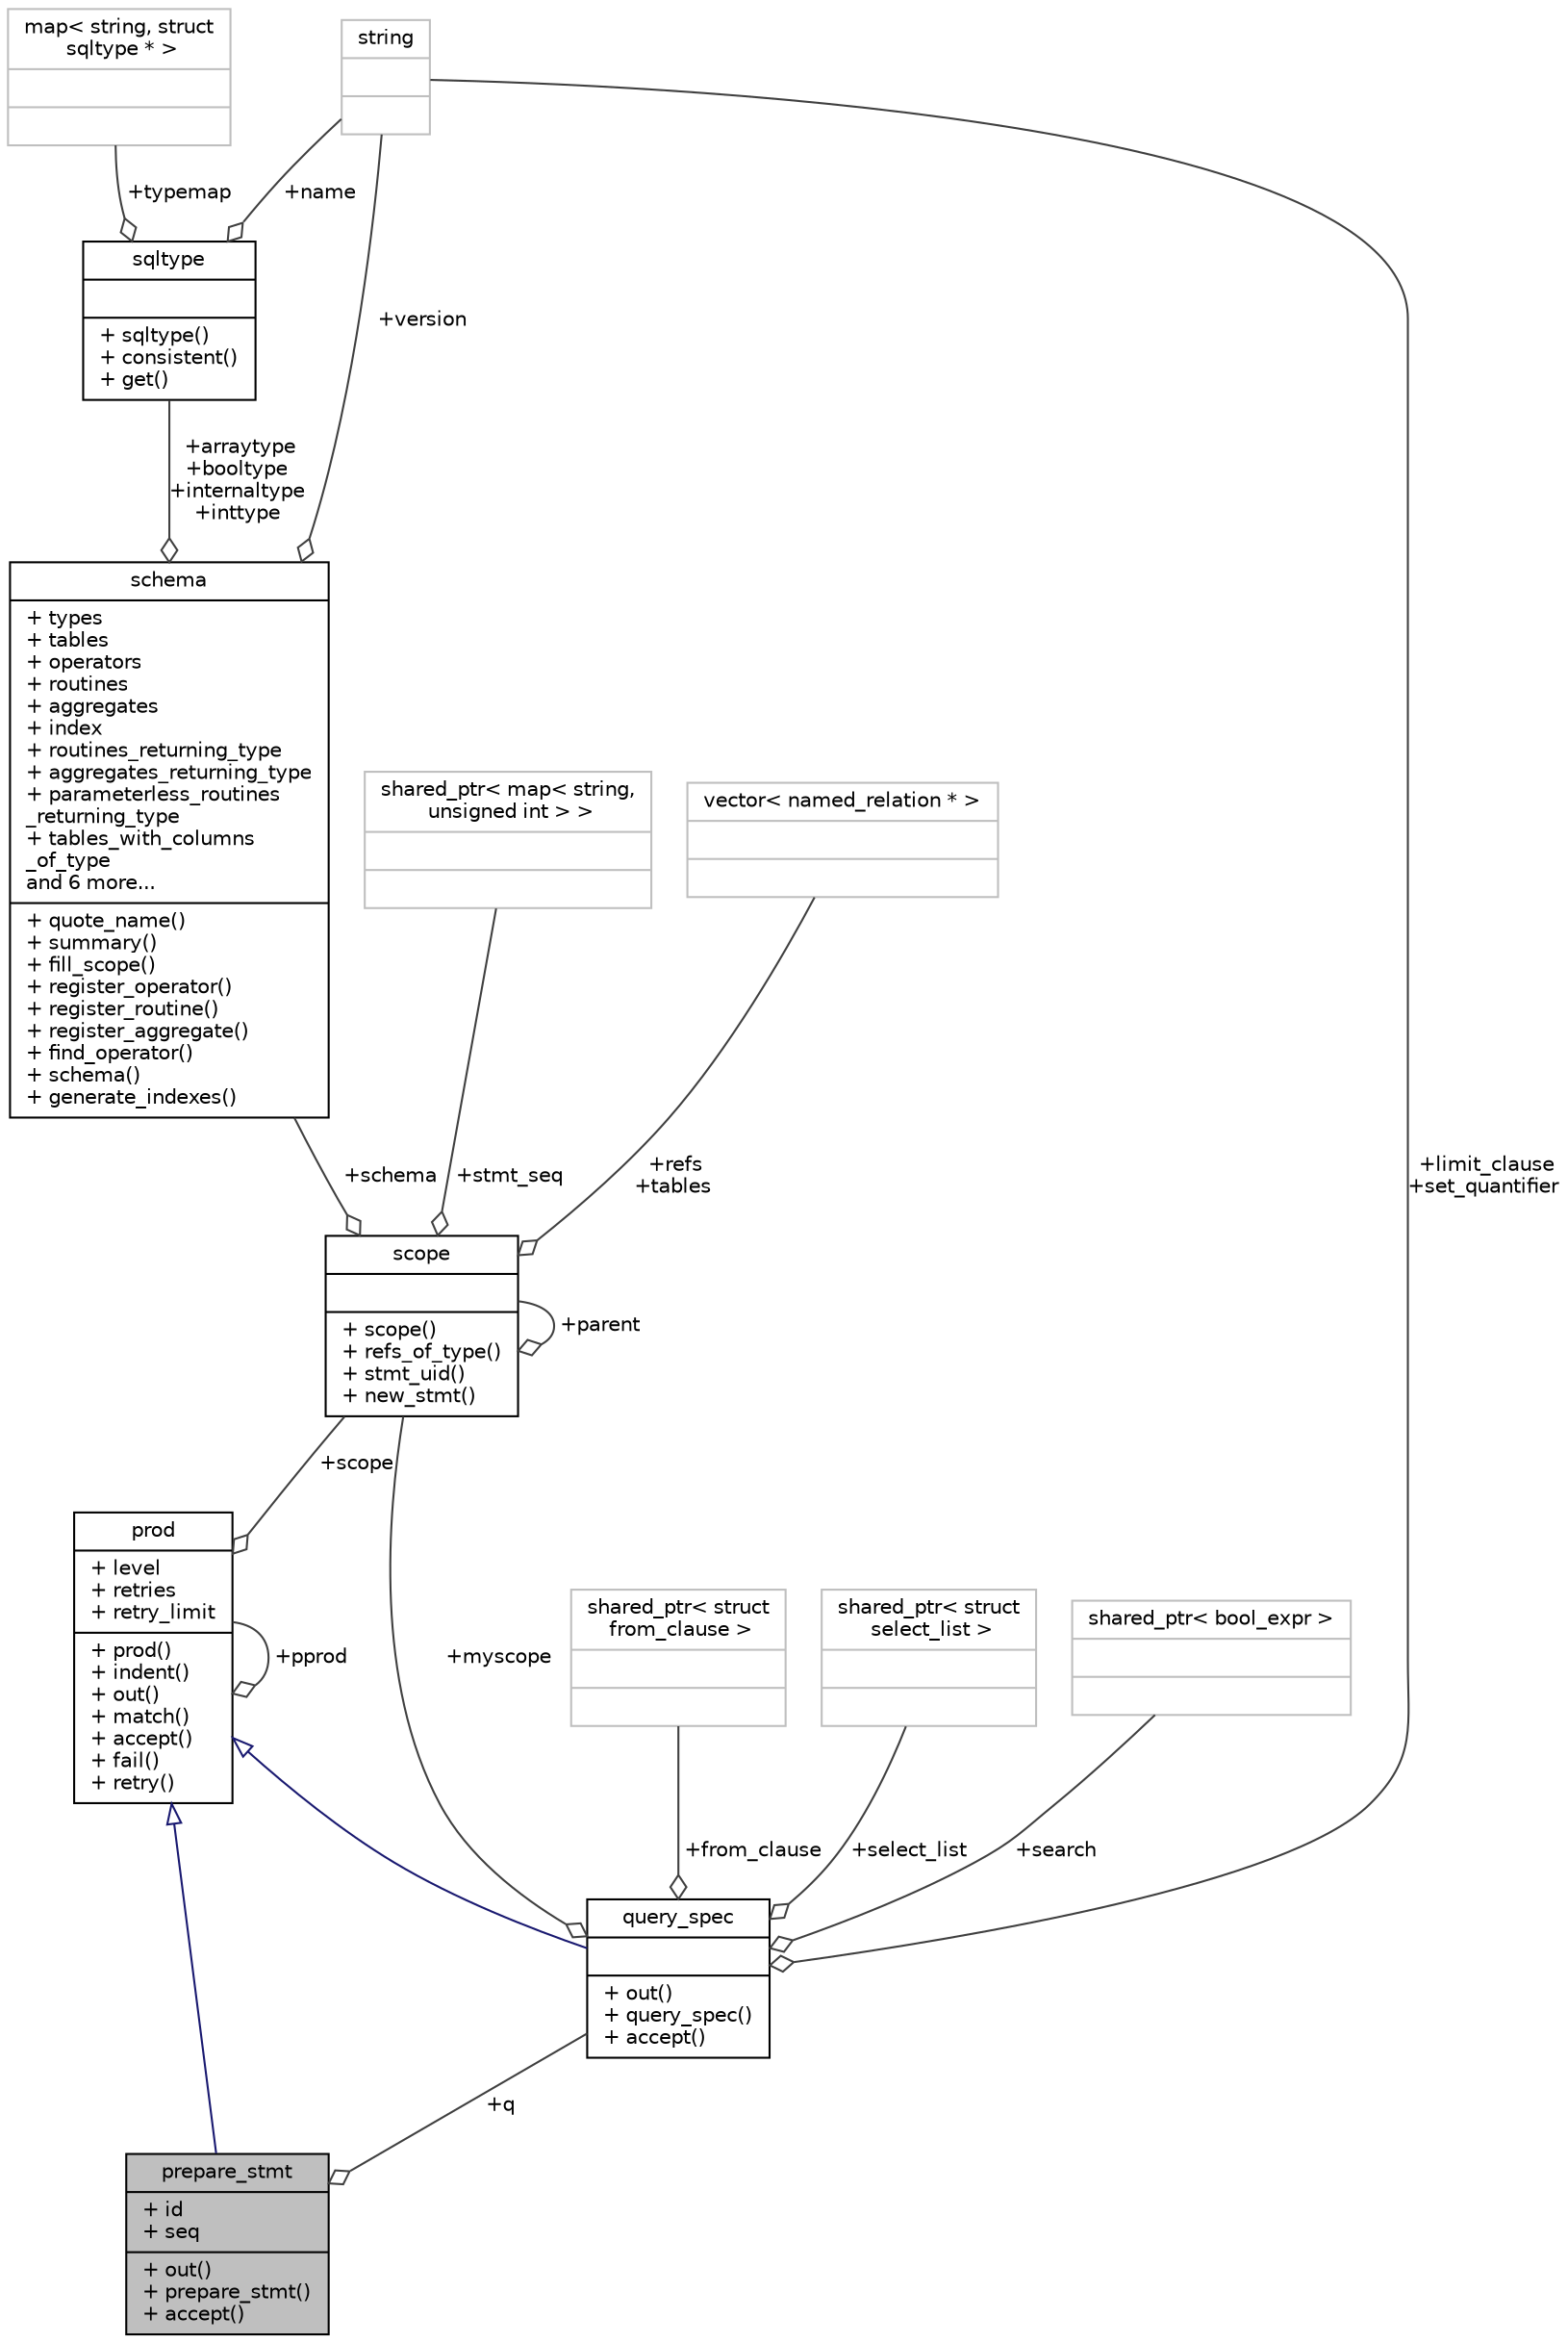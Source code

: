 digraph "prepare_stmt"
{
 // LATEX_PDF_SIZE
  edge [fontname="Helvetica",fontsize="10",labelfontname="Helvetica",labelfontsize="10"];
  node [fontname="Helvetica",fontsize="10",shape=record];
  Node1 [label="{prepare_stmt\n|+ id\l+ seq\l|+ out()\l+ prepare_stmt()\l+ accept()\l}",height=0.2,width=0.4,color="black", fillcolor="grey75", style="filled", fontcolor="black",tooltip=" "];
  Node2 -> Node1 [dir="back",color="midnightblue",fontsize="10",style="solid",arrowtail="onormal",fontname="Helvetica"];
  Node2 [label="{prod\n|+ level\l+ retries\l+ retry_limit\l|+ prod()\l+ indent()\l+ out()\l+ match()\l+ accept()\l+ fail()\l+ retry()\l}",height=0.2,width=0.4,color="black", fillcolor="white", style="filled",URL="$structprod.html",tooltip="Base class for AST nodes."];
  Node2 -> Node2 [color="grey25",fontsize="10",style="solid",label=" +pprod" ,arrowhead="odiamond",fontname="Helvetica"];
  Node3 -> Node2 [color="grey25",fontsize="10",style="solid",label=" +scope" ,arrowhead="odiamond",fontname="Helvetica"];
  Node3 [label="{scope\n||+ scope()\l+ refs_of_type()\l+ stmt_uid()\l+ new_stmt()\l}",height=0.2,width=0.4,color="black", fillcolor="white", style="filled",URL="$structscope.html",tooltip=" "];
  Node4 -> Node3 [color="grey25",fontsize="10",style="solid",label=" +schema" ,arrowhead="odiamond",fontname="Helvetica"];
  Node4 [label="{schema\n|+ types\l+ tables\l+ operators\l+ routines\l+ aggregates\l+ index\l+ routines_returning_type\l+ aggregates_returning_type\l+ parameterless_routines\l_returning_type\l+ tables_with_columns\l_of_type\land 6 more...\l|+ quote_name()\l+ summary()\l+ fill_scope()\l+ register_operator()\l+ register_routine()\l+ register_aggregate()\l+ find_operator()\l+ schema()\l+ generate_indexes()\l}",height=0.2,width=0.4,color="black", fillcolor="white", style="filled",URL="$structschema.html",tooltip=" "];
  Node5 -> Node4 [color="grey25",fontsize="10",style="solid",label=" +version" ,arrowhead="odiamond",fontname="Helvetica"];
  Node5 [label="{string\n||}",height=0.2,width=0.4,color="grey75", fillcolor="white", style="filled",tooltip=" "];
  Node6 -> Node4 [color="grey25",fontsize="10",style="solid",label=" +arraytype\n+booltype\n+internaltype\n+inttype" ,arrowhead="odiamond",fontname="Helvetica"];
  Node6 [label="{sqltype\n||+ sqltype()\l+ consistent()\l+ get()\l}",height=0.2,width=0.4,color="black", fillcolor="white", style="filled",URL="$structsqltype.html",tooltip=" "];
  Node7 -> Node6 [color="grey25",fontsize="10",style="solid",label=" +typemap" ,arrowhead="odiamond",fontname="Helvetica"];
  Node7 [label="{map\< string, struct\l sqltype * \>\n||}",height=0.2,width=0.4,color="grey75", fillcolor="white", style="filled",tooltip=" "];
  Node5 -> Node6 [color="grey25",fontsize="10",style="solid",label=" +name" ,arrowhead="odiamond",fontname="Helvetica"];
  Node8 -> Node3 [color="grey25",fontsize="10",style="solid",label=" +stmt_seq" ,arrowhead="odiamond",fontname="Helvetica"];
  Node8 [label="{shared_ptr\< map\< string,\l unsigned int \> \>\n||}",height=0.2,width=0.4,color="grey75", fillcolor="white", style="filled",tooltip=" "];
  Node9 -> Node3 [color="grey25",fontsize="10",style="solid",label=" +refs\n+tables" ,arrowhead="odiamond",fontname="Helvetica"];
  Node9 [label="{vector\< named_relation * \>\n||}",height=0.2,width=0.4,color="grey75", fillcolor="white", style="filled",tooltip=" "];
  Node3 -> Node3 [color="grey25",fontsize="10",style="solid",label=" +parent" ,arrowhead="odiamond",fontname="Helvetica"];
  Node10 -> Node1 [color="grey25",fontsize="10",style="solid",label=" +q" ,arrowhead="odiamond",fontname="Helvetica"];
  Node10 [label="{query_spec\n||+ out()\l+ query_spec()\l+ accept()\l}",height=0.2,width=0.4,color="black", fillcolor="white", style="filled",URL="$structquery__spec.html",tooltip=" "];
  Node2 -> Node10 [dir="back",color="midnightblue",fontsize="10",style="solid",arrowtail="onormal",fontname="Helvetica"];
  Node11 -> Node10 [color="grey25",fontsize="10",style="solid",label=" +from_clause" ,arrowhead="odiamond",fontname="Helvetica"];
  Node11 [label="{shared_ptr\< struct\l from_clause \>\n||}",height=0.2,width=0.4,color="grey75", fillcolor="white", style="filled",tooltip=" "];
  Node12 -> Node10 [color="grey25",fontsize="10",style="solid",label=" +select_list" ,arrowhead="odiamond",fontname="Helvetica"];
  Node12 [label="{shared_ptr\< struct\l select_list \>\n||}",height=0.2,width=0.4,color="grey75", fillcolor="white", style="filled",tooltip=" "];
  Node5 -> Node10 [color="grey25",fontsize="10",style="solid",label=" +limit_clause\n+set_quantifier" ,arrowhead="odiamond",fontname="Helvetica"];
  Node13 -> Node10 [color="grey25",fontsize="10",style="solid",label=" +search" ,arrowhead="odiamond",fontname="Helvetica"];
  Node13 [label="{shared_ptr\< bool_expr \>\n||}",height=0.2,width=0.4,color="grey75", fillcolor="white", style="filled",tooltip=" "];
  Node3 -> Node10 [color="grey25",fontsize="10",style="solid",label=" +myscope" ,arrowhead="odiamond",fontname="Helvetica"];
}
